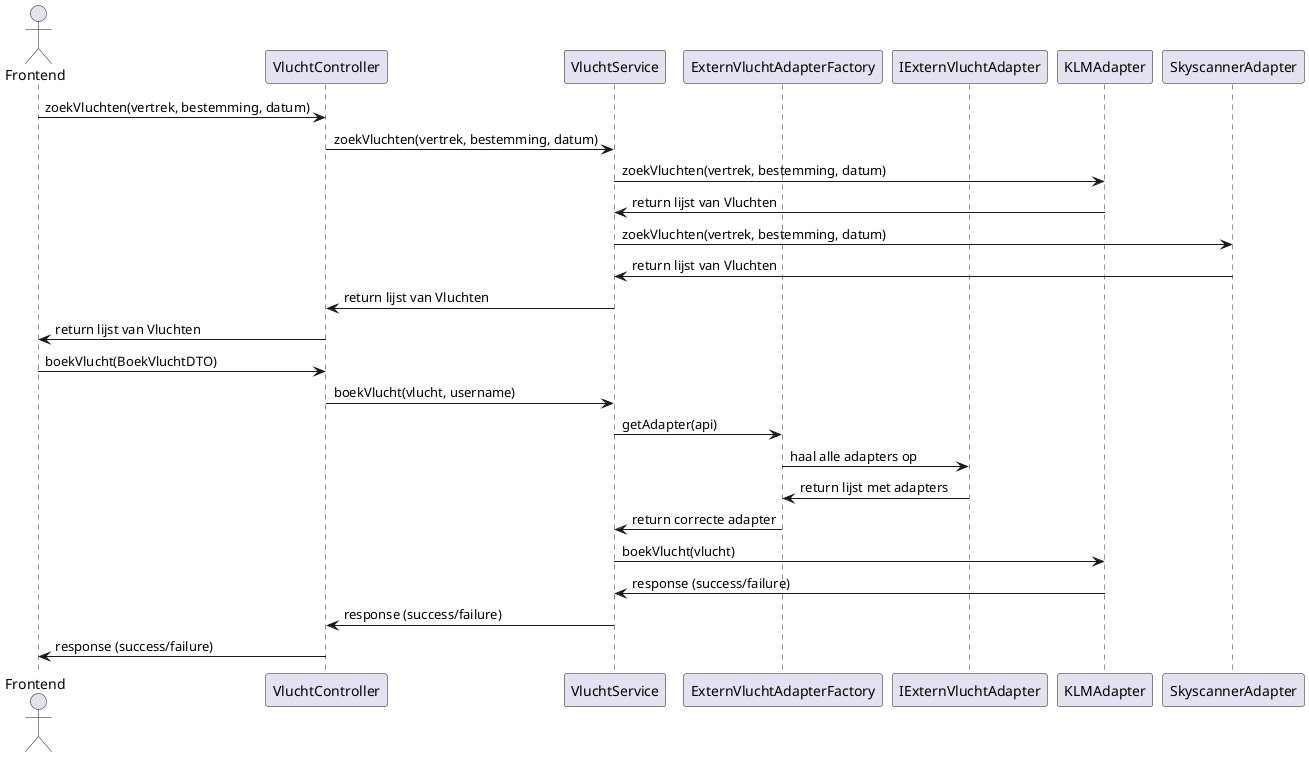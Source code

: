 @startuml sequence diagram

actor Frontend
participant VluchtController
participant VluchtService
participant ExternVluchtAdapterFactory
participant IExternVluchtAdapter
participant KLMAdapter
participant SkyscannerAdapter

Frontend -> VluchtController : zoekVluchten(vertrek, bestemming, datum)
VluchtController -> VluchtService : zoekVluchten(vertrek, bestemming, datum)
VluchtService -> KLMAdapter : zoekVluchten(vertrek, bestemming, datum)
KLMAdapter -> VluchtService : return lijst van Vluchten
VluchtService -> SkyscannerAdapter : zoekVluchten(vertrek, bestemming, datum)
SkyscannerAdapter -> VluchtService : return lijst van Vluchten
VluchtService -> VluchtController : return lijst van Vluchten
VluchtController -> Frontend : return lijst van Vluchten

Frontend -> VluchtController : boekVlucht(BoekVluchtDTO)
VluchtController -> VluchtService : boekVlucht(vlucht, username)
VluchtService -> ExternVluchtAdapterFactory : getAdapter(api)
ExternVluchtAdapterFactory -> IExternVluchtAdapter : haal alle adapters op
IExternVluchtAdapter -> ExternVluchtAdapterFactory : return lijst met adapters
ExternVluchtAdapterFactory -> VluchtService : return correcte adapter
VluchtService -> KLMAdapter : boekVlucht(vlucht) 
KLMAdapter -> VluchtService : response (success/failure)
VluchtService -> VluchtController : response (success/failure)
VluchtController -> Frontend : response (success/failure)

@enduml